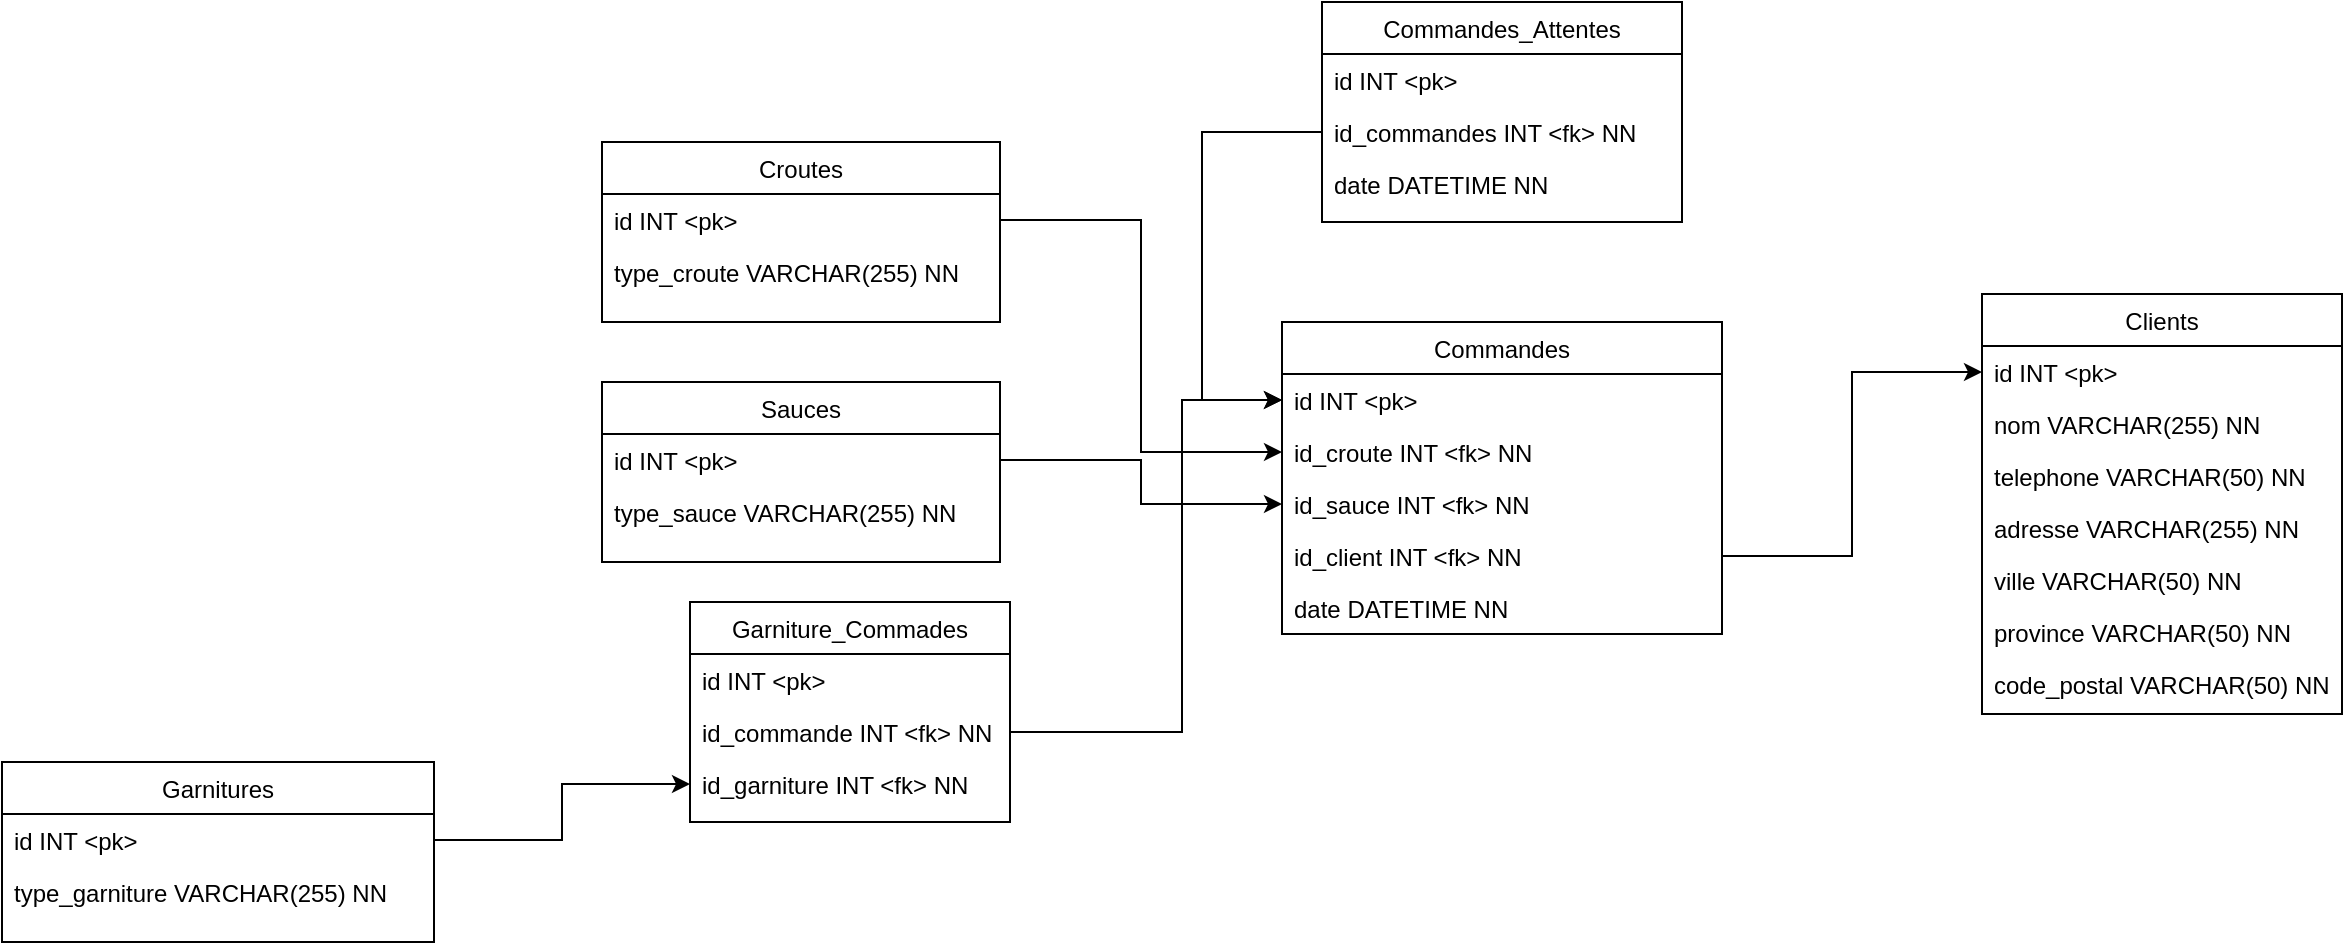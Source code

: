 <mxfile version="22.0.3" type="device">
  <diagram name="Page-1" id="efa7a0a1-bf9b-a30e-e6df-94a7791c09e9">
    <mxGraphModel dx="381" dy="721" grid="1" gridSize="10" guides="1" tooltips="1" connect="1" arrows="1" fold="1" page="1" pageScale="1" pageWidth="826" pageHeight="1169" background="none" math="0" shadow="0">
      <root>
        <mxCell id="0" />
        <mxCell id="1" parent="0" />
        <mxCell id="hP7u3rkh-9docSihSX_B-57" value="Clients" style="swimlane;fontStyle=0;align=center;verticalAlign=top;childLayout=stackLayout;horizontal=1;startSize=26;horizontalStack=0;resizeParent=1;resizeLast=0;collapsible=1;marginBottom=0;rounded=0;shadow=0;strokeWidth=1;" parent="1" vertex="1">
          <mxGeometry x="1600" y="446" width="180" height="210" as="geometry">
            <mxRectangle x="550" y="140" width="160" height="26" as="alternateBounds" />
          </mxGeometry>
        </mxCell>
        <mxCell id="hP7u3rkh-9docSihSX_B-58" value="id INT &lt;pk&gt;" style="text;align=left;verticalAlign=top;spacingLeft=4;spacingRight=4;overflow=hidden;rotatable=0;points=[[0,0.5],[1,0.5]];portConstraint=eastwest;" parent="hP7u3rkh-9docSihSX_B-57" vertex="1">
          <mxGeometry y="26" width="180" height="26" as="geometry" />
        </mxCell>
        <mxCell id="hP7u3rkh-9docSihSX_B-59" value="nom VARCHAR(255) NN" style="text;align=left;verticalAlign=top;spacingLeft=4;spacingRight=4;overflow=hidden;rotatable=0;points=[[0,0.5],[1,0.5]];portConstraint=eastwest;rounded=0;shadow=0;html=0;" parent="hP7u3rkh-9docSihSX_B-57" vertex="1">
          <mxGeometry y="52" width="180" height="26" as="geometry" />
        </mxCell>
        <mxCell id="hP7u3rkh-9docSihSX_B-60" value="telephone VARCHAR(50) NN" style="text;align=left;verticalAlign=top;spacingLeft=4;spacingRight=4;overflow=hidden;rotatable=0;points=[[0,0.5],[1,0.5]];portConstraint=eastwest;rounded=0;shadow=0;html=0;" parent="hP7u3rkh-9docSihSX_B-57" vertex="1">
          <mxGeometry y="78" width="180" height="26" as="geometry" />
        </mxCell>
        <mxCell id="hP7u3rkh-9docSihSX_B-61" value="adresse VARCHAR(255) NN" style="text;align=left;verticalAlign=top;spacingLeft=4;spacingRight=4;overflow=hidden;rotatable=0;points=[[0,0.5],[1,0.5]];portConstraint=eastwest;rounded=0;shadow=0;html=0;" parent="hP7u3rkh-9docSihSX_B-57" vertex="1">
          <mxGeometry y="104" width="180" height="26" as="geometry" />
        </mxCell>
        <mxCell id="hP7u3rkh-9docSihSX_B-62" value="ville VARCHAR(50) NN" style="text;align=left;verticalAlign=top;spacingLeft=4;spacingRight=4;overflow=hidden;rotatable=0;points=[[0,0.5],[1,0.5]];portConstraint=eastwest;rounded=0;shadow=0;html=0;" parent="hP7u3rkh-9docSihSX_B-57" vertex="1">
          <mxGeometry y="130" width="180" height="26" as="geometry" />
        </mxCell>
        <mxCell id="hP7u3rkh-9docSihSX_B-63" value="province VARCHAR(50) NN" style="text;align=left;verticalAlign=top;spacingLeft=4;spacingRight=4;overflow=hidden;rotatable=0;points=[[0,0.5],[1,0.5]];portConstraint=eastwest;" parent="hP7u3rkh-9docSihSX_B-57" vertex="1">
          <mxGeometry y="156" width="180" height="26" as="geometry" />
        </mxCell>
        <mxCell id="hP7u3rkh-9docSihSX_B-64" value="code_postal VARCHAR(50) NN" style="text;align=left;verticalAlign=top;spacingLeft=4;spacingRight=4;overflow=hidden;rotatable=0;points=[[0,0.5],[1,0.5]];portConstraint=eastwest;" parent="hP7u3rkh-9docSihSX_B-57" vertex="1">
          <mxGeometry y="182" width="180" height="26" as="geometry" />
        </mxCell>
        <mxCell id="l-X--kXypZN89gQ76zwa-1" value="Commandes&#xa;" style="swimlane;fontStyle=0;align=center;verticalAlign=top;childLayout=stackLayout;horizontal=1;startSize=26;horizontalStack=0;resizeParent=1;resizeLast=0;collapsible=1;marginBottom=0;rounded=0;shadow=0;strokeWidth=1;" vertex="1" parent="1">
          <mxGeometry x="1250" y="460" width="220" height="156" as="geometry">
            <mxRectangle x="550" y="140" width="160" height="26" as="alternateBounds" />
          </mxGeometry>
        </mxCell>
        <mxCell id="l-X--kXypZN89gQ76zwa-2" value="id INT &lt;pk&gt;   " style="text;align=left;verticalAlign=top;spacingLeft=4;spacingRight=4;overflow=hidden;rotatable=0;points=[[0,0.5],[1,0.5]];portConstraint=eastwest;" vertex="1" parent="l-X--kXypZN89gQ76zwa-1">
          <mxGeometry y="26" width="220" height="26" as="geometry" />
        </mxCell>
        <mxCell id="l-X--kXypZN89gQ76zwa-3" value="id_croute INT &lt;fk&gt; NN" style="text;align=left;verticalAlign=top;spacingLeft=4;spacingRight=4;overflow=hidden;rotatable=0;points=[[0,0.5],[1,0.5]];portConstraint=eastwest;rounded=0;shadow=0;html=0;" vertex="1" parent="l-X--kXypZN89gQ76zwa-1">
          <mxGeometry y="52" width="220" height="26" as="geometry" />
        </mxCell>
        <mxCell id="l-X--kXypZN89gQ76zwa-4" value="id_sauce INT &lt;fk&gt; NN" style="text;align=left;verticalAlign=top;spacingLeft=4;spacingRight=4;overflow=hidden;rotatable=0;points=[[0,0.5],[1,0.5]];portConstraint=eastwest;rounded=0;shadow=0;html=0;" vertex="1" parent="l-X--kXypZN89gQ76zwa-1">
          <mxGeometry y="78" width="220" height="26" as="geometry" />
        </mxCell>
        <mxCell id="l-X--kXypZN89gQ76zwa-6" value="id_client INT &lt;fk&gt; NN" style="text;align=left;verticalAlign=top;spacingLeft=4;spacingRight=4;overflow=hidden;rotatable=0;points=[[0,0.5],[1,0.5]];portConstraint=eastwest;rounded=0;shadow=0;html=0;" vertex="1" parent="l-X--kXypZN89gQ76zwa-1">
          <mxGeometry y="104" width="220" height="26" as="geometry" />
        </mxCell>
        <mxCell id="l-X--kXypZN89gQ76zwa-44" value="date DATETIME NN" style="text;align=left;verticalAlign=top;spacingLeft=4;spacingRight=4;overflow=hidden;rotatable=0;points=[[0,0.5],[1,0.5]];portConstraint=eastwest;" vertex="1" parent="l-X--kXypZN89gQ76zwa-1">
          <mxGeometry y="130" width="220" height="26" as="geometry" />
        </mxCell>
        <mxCell id="l-X--kXypZN89gQ76zwa-9" value="Croutes" style="swimlane;fontStyle=0;align=center;verticalAlign=top;childLayout=stackLayout;horizontal=1;startSize=26;horizontalStack=0;resizeParent=1;resizeLast=0;collapsible=1;marginBottom=0;rounded=0;shadow=0;strokeWidth=1;" vertex="1" parent="1">
          <mxGeometry x="910" y="370" width="199" height="90" as="geometry">
            <mxRectangle x="550" y="140" width="160" height="26" as="alternateBounds" />
          </mxGeometry>
        </mxCell>
        <mxCell id="l-X--kXypZN89gQ76zwa-10" value="id INT &lt;pk&gt;" style="text;align=left;verticalAlign=top;spacingLeft=4;spacingRight=4;overflow=hidden;rotatable=0;points=[[0,0.5],[1,0.5]];portConstraint=eastwest;" vertex="1" parent="l-X--kXypZN89gQ76zwa-9">
          <mxGeometry y="26" width="199" height="26" as="geometry" />
        </mxCell>
        <mxCell id="l-X--kXypZN89gQ76zwa-11" value="type_croute VARCHAR(255) NN" style="text;align=left;verticalAlign=top;spacingLeft=4;spacingRight=4;overflow=hidden;rotatable=0;points=[[0,0.5],[1,0.5]];portConstraint=eastwest;rounded=0;shadow=0;html=0;" vertex="1" parent="l-X--kXypZN89gQ76zwa-9">
          <mxGeometry y="52" width="199" height="26" as="geometry" />
        </mxCell>
        <mxCell id="l-X--kXypZN89gQ76zwa-17" value="Sauces" style="swimlane;fontStyle=0;align=center;verticalAlign=top;childLayout=stackLayout;horizontal=1;startSize=26;horizontalStack=0;resizeParent=1;resizeLast=0;collapsible=1;marginBottom=0;rounded=0;shadow=0;strokeWidth=1;" vertex="1" parent="1">
          <mxGeometry x="910" y="490" width="199" height="90" as="geometry">
            <mxRectangle x="550" y="140" width="160" height="26" as="alternateBounds" />
          </mxGeometry>
        </mxCell>
        <mxCell id="l-X--kXypZN89gQ76zwa-18" value="id INT &lt;pk&gt;" style="text;align=left;verticalAlign=top;spacingLeft=4;spacingRight=4;overflow=hidden;rotatable=0;points=[[0,0.5],[1,0.5]];portConstraint=eastwest;" vertex="1" parent="l-X--kXypZN89gQ76zwa-17">
          <mxGeometry y="26" width="199" height="26" as="geometry" />
        </mxCell>
        <mxCell id="l-X--kXypZN89gQ76zwa-19" value="type_sauce VARCHAR(255) NN" style="text;align=left;verticalAlign=top;spacingLeft=4;spacingRight=4;overflow=hidden;rotatable=0;points=[[0,0.5],[1,0.5]];portConstraint=eastwest;rounded=0;shadow=0;html=0;" vertex="1" parent="l-X--kXypZN89gQ76zwa-17">
          <mxGeometry y="52" width="199" height="26" as="geometry" />
        </mxCell>
        <mxCell id="l-X--kXypZN89gQ76zwa-20" value="Garnitures" style="swimlane;fontStyle=0;align=center;verticalAlign=top;childLayout=stackLayout;horizontal=1;startSize=26;horizontalStack=0;resizeParent=1;resizeLast=0;collapsible=1;marginBottom=0;rounded=0;shadow=0;strokeWidth=1;" vertex="1" parent="1">
          <mxGeometry x="610" y="680" width="216" height="90" as="geometry">
            <mxRectangle x="550" y="140" width="160" height="26" as="alternateBounds" />
          </mxGeometry>
        </mxCell>
        <mxCell id="l-X--kXypZN89gQ76zwa-21" value="id INT &lt;pk&gt;" style="text;align=left;verticalAlign=top;spacingLeft=4;spacingRight=4;overflow=hidden;rotatable=0;points=[[0,0.5],[1,0.5]];portConstraint=eastwest;" vertex="1" parent="l-X--kXypZN89gQ76zwa-20">
          <mxGeometry y="26" width="216" height="26" as="geometry" />
        </mxCell>
        <mxCell id="l-X--kXypZN89gQ76zwa-22" value="type_garniture VARCHAR(255) NN" style="text;align=left;verticalAlign=top;spacingLeft=4;spacingRight=4;overflow=hidden;rotatable=0;points=[[0,0.5],[1,0.5]];portConstraint=eastwest;rounded=0;shadow=0;html=0;" vertex="1" parent="l-X--kXypZN89gQ76zwa-20">
          <mxGeometry y="52" width="216" height="26" as="geometry" />
        </mxCell>
        <mxCell id="l-X--kXypZN89gQ76zwa-26" value="Garniture_Commades" style="swimlane;fontStyle=0;align=center;verticalAlign=top;childLayout=stackLayout;horizontal=1;startSize=26;horizontalStack=0;resizeParent=1;resizeLast=0;collapsible=1;marginBottom=0;rounded=0;shadow=0;strokeWidth=1;" vertex="1" parent="1">
          <mxGeometry x="954" y="600" width="160" height="110" as="geometry">
            <mxRectangle x="550" y="140" width="160" height="26" as="alternateBounds" />
          </mxGeometry>
        </mxCell>
        <mxCell id="l-X--kXypZN89gQ76zwa-27" value="id INT &lt;pk&gt;" style="text;align=left;verticalAlign=top;spacingLeft=4;spacingRight=4;overflow=hidden;rotatable=0;points=[[0,0.5],[1,0.5]];portConstraint=eastwest;" vertex="1" parent="l-X--kXypZN89gQ76zwa-26">
          <mxGeometry y="26" width="160" height="26" as="geometry" />
        </mxCell>
        <mxCell id="l-X--kXypZN89gQ76zwa-28" value="id_commande INT &lt;fk&gt; NN" style="text;align=left;verticalAlign=top;spacingLeft=4;spacingRight=4;overflow=hidden;rotatable=0;points=[[0,0.5],[1,0.5]];portConstraint=eastwest;rounded=0;shadow=0;html=0;" vertex="1" parent="l-X--kXypZN89gQ76zwa-26">
          <mxGeometry y="52" width="160" height="26" as="geometry" />
        </mxCell>
        <mxCell id="l-X--kXypZN89gQ76zwa-29" value="id_garniture INT &lt;fk&gt; NN" style="text;align=left;verticalAlign=top;spacingLeft=4;spacingRight=4;overflow=hidden;rotatable=0;points=[[0,0.5],[1,0.5]];portConstraint=eastwest;rounded=0;shadow=0;html=0;" vertex="1" parent="l-X--kXypZN89gQ76zwa-26">
          <mxGeometry y="78" width="160" height="26" as="geometry" />
        </mxCell>
        <mxCell id="l-X--kXypZN89gQ76zwa-34" value="Commandes_Attentes" style="swimlane;fontStyle=0;align=center;verticalAlign=top;childLayout=stackLayout;horizontal=1;startSize=26;horizontalStack=0;resizeParent=1;resizeLast=0;collapsible=1;marginBottom=0;rounded=0;shadow=0;strokeWidth=1;" vertex="1" parent="1">
          <mxGeometry x="1270" y="300" width="180" height="110" as="geometry">
            <mxRectangle x="550" y="140" width="160" height="26" as="alternateBounds" />
          </mxGeometry>
        </mxCell>
        <mxCell id="l-X--kXypZN89gQ76zwa-35" value="id INT &lt;pk&gt;" style="text;align=left;verticalAlign=top;spacingLeft=4;spacingRight=4;overflow=hidden;rotatable=0;points=[[0,0.5],[1,0.5]];portConstraint=eastwest;" vertex="1" parent="l-X--kXypZN89gQ76zwa-34">
          <mxGeometry y="26" width="180" height="26" as="geometry" />
        </mxCell>
        <mxCell id="l-X--kXypZN89gQ76zwa-36" value="id_commandes INT &lt;fk&gt; NN" style="text;align=left;verticalAlign=top;spacingLeft=4;spacingRight=4;overflow=hidden;rotatable=0;points=[[0,0.5],[1,0.5]];portConstraint=eastwest;rounded=0;shadow=0;html=0;" vertex="1" parent="l-X--kXypZN89gQ76zwa-34">
          <mxGeometry y="52" width="180" height="26" as="geometry" />
        </mxCell>
        <mxCell id="l-X--kXypZN89gQ76zwa-40" value="date DATETIME NN" style="text;align=left;verticalAlign=top;spacingLeft=4;spacingRight=4;overflow=hidden;rotatable=0;points=[[0,0.5],[1,0.5]];portConstraint=eastwest;" vertex="1" parent="l-X--kXypZN89gQ76zwa-34">
          <mxGeometry y="78" width="180" height="26" as="geometry" />
        </mxCell>
        <mxCell id="l-X--kXypZN89gQ76zwa-45" style="edgeStyle=orthogonalEdgeStyle;rounded=0;orthogonalLoop=1;jettySize=auto;html=1;exitX=1;exitY=0.5;exitDx=0;exitDy=0;entryX=0;entryY=0.5;entryDx=0;entryDy=0;" edge="1" parent="1" source="l-X--kXypZN89gQ76zwa-21" target="l-X--kXypZN89gQ76zwa-29">
          <mxGeometry relative="1" as="geometry" />
        </mxCell>
        <mxCell id="l-X--kXypZN89gQ76zwa-50" style="edgeStyle=orthogonalEdgeStyle;rounded=0;orthogonalLoop=1;jettySize=auto;html=1;exitX=1;exitY=0.5;exitDx=0;exitDy=0;entryX=0;entryY=0.5;entryDx=0;entryDy=0;" edge="1" parent="1" source="l-X--kXypZN89gQ76zwa-6" target="hP7u3rkh-9docSihSX_B-58">
          <mxGeometry relative="1" as="geometry" />
        </mxCell>
        <mxCell id="l-X--kXypZN89gQ76zwa-51" style="edgeStyle=orthogonalEdgeStyle;rounded=0;orthogonalLoop=1;jettySize=auto;html=1;exitX=1;exitY=0.5;exitDx=0;exitDy=0;entryX=0;entryY=0.5;entryDx=0;entryDy=0;" edge="1" parent="1" source="l-X--kXypZN89gQ76zwa-10" target="l-X--kXypZN89gQ76zwa-3">
          <mxGeometry relative="1" as="geometry" />
        </mxCell>
        <mxCell id="l-X--kXypZN89gQ76zwa-52" style="edgeStyle=orthogonalEdgeStyle;rounded=0;orthogonalLoop=1;jettySize=auto;html=1;exitX=1;exitY=0.5;exitDx=0;exitDy=0;entryX=0;entryY=0.5;entryDx=0;entryDy=0;" edge="1" parent="1" source="l-X--kXypZN89gQ76zwa-18" target="l-X--kXypZN89gQ76zwa-4">
          <mxGeometry relative="1" as="geometry" />
        </mxCell>
        <mxCell id="l-X--kXypZN89gQ76zwa-53" style="edgeStyle=orthogonalEdgeStyle;rounded=0;orthogonalLoop=1;jettySize=auto;html=1;exitX=0;exitY=0.5;exitDx=0;exitDy=0;entryX=0;entryY=0.5;entryDx=0;entryDy=0;" edge="1" parent="1" source="l-X--kXypZN89gQ76zwa-36" target="l-X--kXypZN89gQ76zwa-2">
          <mxGeometry relative="1" as="geometry">
            <Array as="points">
              <mxPoint x="1210" y="365" />
              <mxPoint x="1210" y="499" />
            </Array>
          </mxGeometry>
        </mxCell>
        <mxCell id="l-X--kXypZN89gQ76zwa-54" style="edgeStyle=orthogonalEdgeStyle;rounded=0;orthogonalLoop=1;jettySize=auto;html=1;exitX=1;exitY=0.5;exitDx=0;exitDy=0;entryX=0;entryY=0.5;entryDx=0;entryDy=0;" edge="1" parent="1" source="l-X--kXypZN89gQ76zwa-28" target="l-X--kXypZN89gQ76zwa-2">
          <mxGeometry relative="1" as="geometry">
            <Array as="points">
              <mxPoint x="1200" y="665" />
              <mxPoint x="1200" y="499" />
            </Array>
          </mxGeometry>
        </mxCell>
      </root>
    </mxGraphModel>
  </diagram>
</mxfile>
